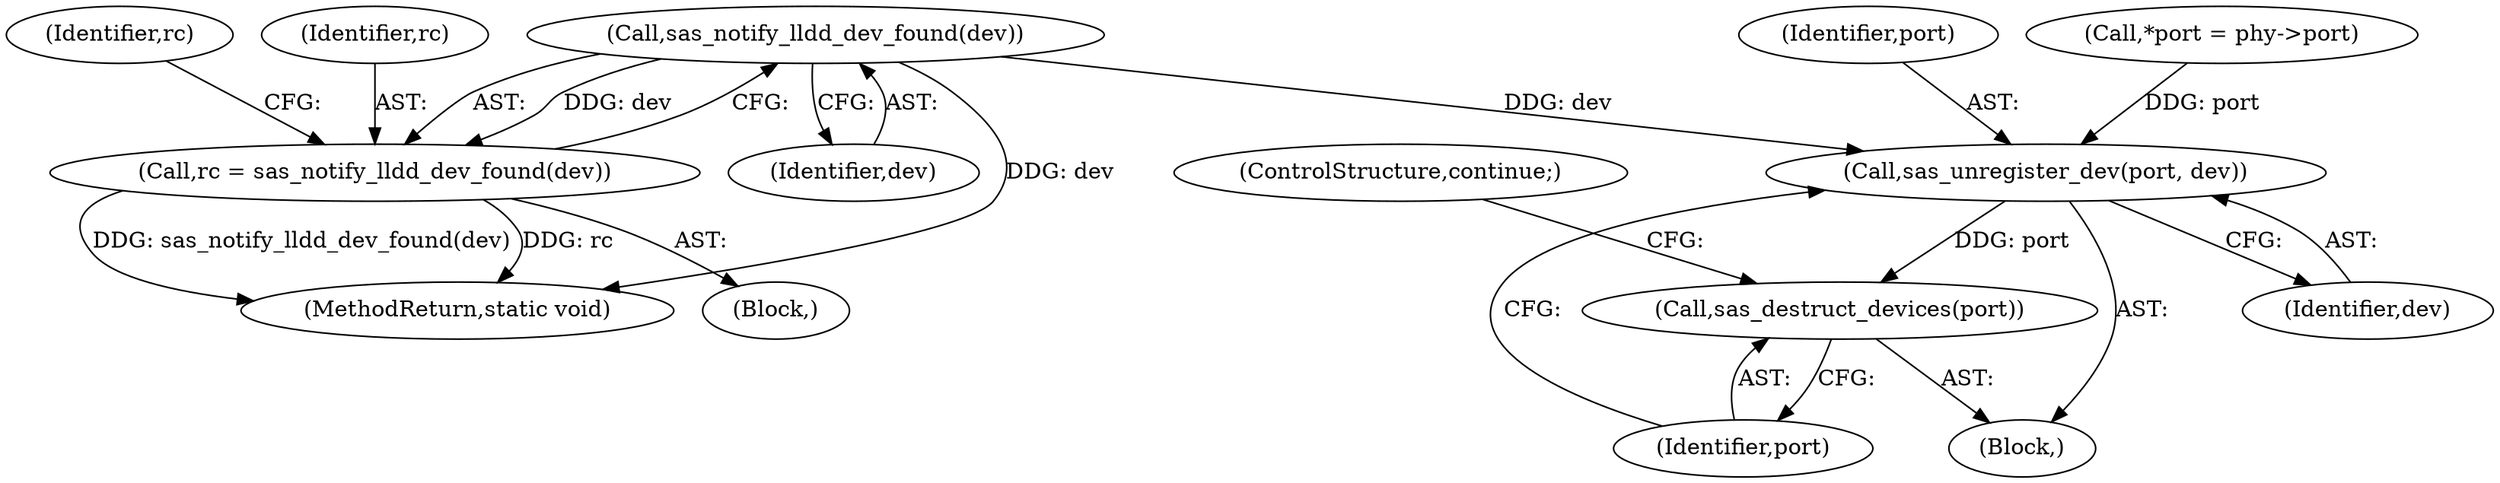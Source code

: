 digraph "0_linux_0558f33c06bb910e2879e355192227a8e8f0219d_11@pointer" {
"1000154" [label="(Call,sas_notify_lldd_dev_found(dev))"];
"1000152" [label="(Call,rc = sas_notify_lldd_dev_found(dev))"];
"1000159" [label="(Call,sas_unregister_dev(port, dev))"];
"1000162" [label="(Call,sas_destruct_devices(port))"];
"1000152" [label="(Call,rc = sas_notify_lldd_dev_found(dev))"];
"1000153" [label="(Identifier,rc)"];
"1000220" [label="(MethodReturn,static void)"];
"1000159" [label="(Call,sas_unregister_dev(port, dev))"];
"1000162" [label="(Call,sas_destruct_devices(port))"];
"1000164" [label="(ControlStructure,continue;)"];
"1000149" [label="(Block,)"];
"1000107" [label="(Call,*port = phy->port)"];
"1000158" [label="(Block,)"];
"1000161" [label="(Identifier,dev)"];
"1000163" [label="(Identifier,port)"];
"1000157" [label="(Identifier,rc)"];
"1000154" [label="(Call,sas_notify_lldd_dev_found(dev))"];
"1000160" [label="(Identifier,port)"];
"1000155" [label="(Identifier,dev)"];
"1000154" -> "1000152"  [label="AST: "];
"1000154" -> "1000155"  [label="CFG: "];
"1000155" -> "1000154"  [label="AST: "];
"1000152" -> "1000154"  [label="CFG: "];
"1000154" -> "1000220"  [label="DDG: dev"];
"1000154" -> "1000152"  [label="DDG: dev"];
"1000154" -> "1000159"  [label="DDG: dev"];
"1000152" -> "1000149"  [label="AST: "];
"1000153" -> "1000152"  [label="AST: "];
"1000157" -> "1000152"  [label="CFG: "];
"1000152" -> "1000220"  [label="DDG: rc"];
"1000152" -> "1000220"  [label="DDG: sas_notify_lldd_dev_found(dev)"];
"1000159" -> "1000158"  [label="AST: "];
"1000159" -> "1000161"  [label="CFG: "];
"1000160" -> "1000159"  [label="AST: "];
"1000161" -> "1000159"  [label="AST: "];
"1000163" -> "1000159"  [label="CFG: "];
"1000107" -> "1000159"  [label="DDG: port"];
"1000159" -> "1000162"  [label="DDG: port"];
"1000162" -> "1000158"  [label="AST: "];
"1000162" -> "1000163"  [label="CFG: "];
"1000163" -> "1000162"  [label="AST: "];
"1000164" -> "1000162"  [label="CFG: "];
}
